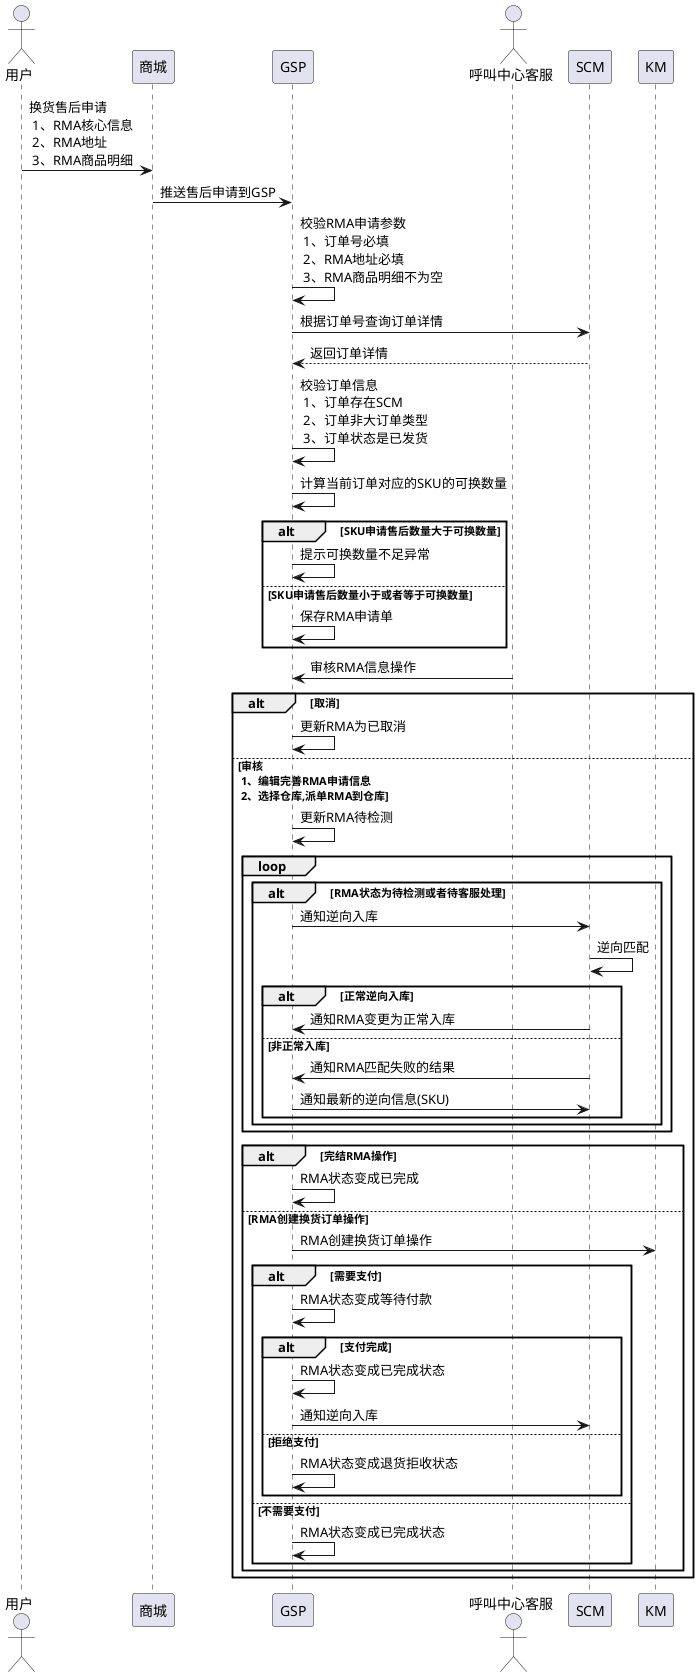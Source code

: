 @startuml
actor 用户
用户 -> 商城: 换货售后申请 \n 1、RMA核心信息 \n 2、RMA地址 \n 3、RMA商品明细
商城 -> GSP:推送售后申请到GSP
GSP->GSP:校验RMA申请参数 \n 1、订单号必填 \n 2、RMA地址必填 \n 3、RMA商品明细不为空
actor 呼叫中心客服
GSP->SCM:根据订单号查询订单详情
SCM-->GSP:返回订单详情
GSP->GSP:校验订单信息 \n 1、订单存在SCM \n 2、订单非大订单类型 \n 3、订单状态是已发货
GSP->GSP:计算当前订单对应的SKU的可换数量
alt SKU申请售后数量大于可换数量
    GSP->GSP:提示可换数量不足异常
else SKU申请售后数量小于或者等于可换数量
    GSP->GSP:保存RMA申请单
end
呼叫中心客服->GSP:审核RMA信息操作
alt 取消
    GSP->GSP:更新RMA为已取消
else 审核 \n 1、编辑完善RMA申请信息 \n 2、选择仓库,派单RMA到仓库
    GSP->GSP:更新RMA待检测
    loop
        alt RMA状态为待检测或者待客服处理
            GSP->SCM:通知逆向入库
            SCM->SCM:逆向匹配
            alt 正常逆向入库
                SCM->GSP:通知RMA变更为正常入库
            else 非正常入库
                SCM->GSP:通知RMA匹配失败的结果
                GSP->SCM:通知最新的逆向信息(SKU)
            end
        end
    end
    alt 完结RMA操作
         GSP->GSP:RMA状态变成已完成
    else RMA创建换货订单操作
         GSP->KM:RMA创建换货订单操作
         alt 需要支付
             GSP->GSP:RMA状态变成等待付款
             alt 支付完成
                 GSP->GSP:RMA状态变成已完成状态
                 GSP->SCM:通知逆向入库
             else 拒绝支付
                 GSP->GSP:RMA状态变成退货拒收状态
             end
         else 不需要支付
            GSP->GSP:RMA状态变成已完成状态
         end
    end
end
@enduml